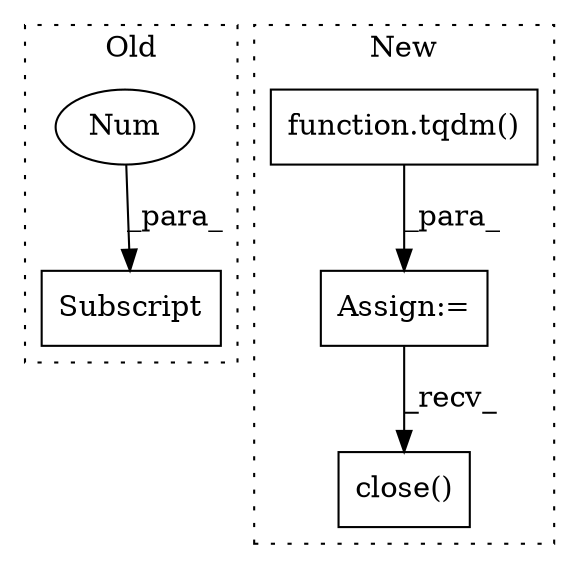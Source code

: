 digraph G {
subgraph cluster0 {
1 [label="Subscript" a="63" s="1190,0" l="13,0" shape="box"];
4 [label="Num" a="76" s="1201" l="1" shape="ellipse"];
label = "Old";
style="dotted";
}
subgraph cluster1 {
2 [label="close()" a="75" s="1414" l="20" shape="box"];
3 [label="Assign:=" a="68" s="1093" l="3" shape="box"];
5 [label="function.tqdm()" a="75" s="1096" l="61" shape="box"];
label = "New";
style="dotted";
}
3 -> 2 [label="_recv_"];
4 -> 1 [label="_para_"];
5 -> 3 [label="_para_"];
}